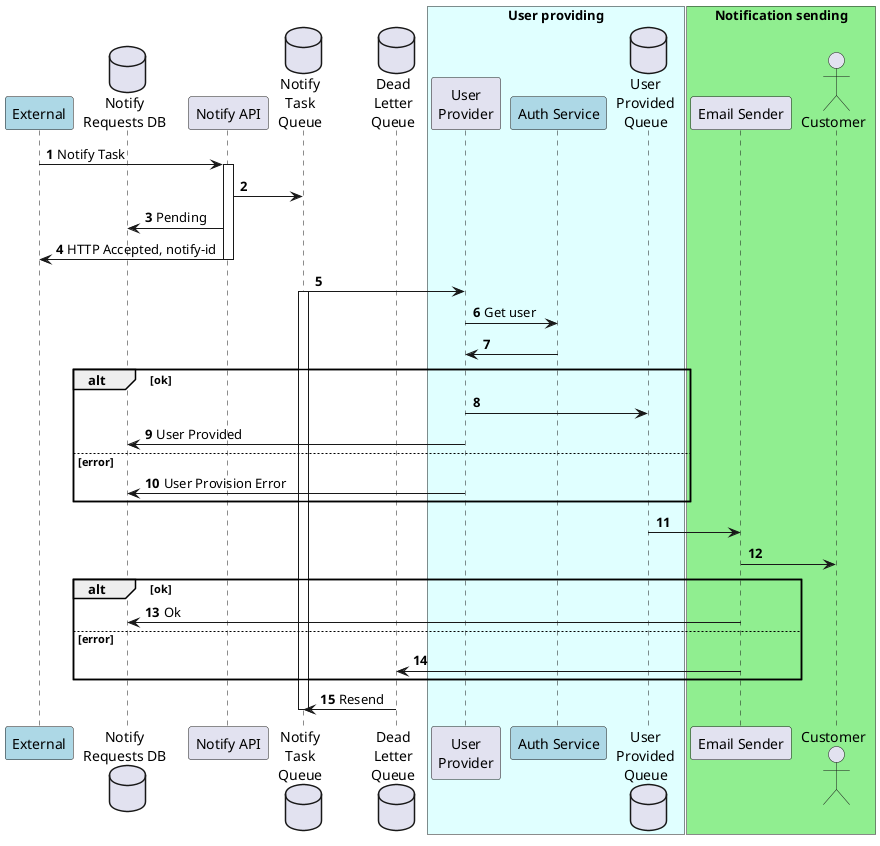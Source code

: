 @startuml notify_pipeline
skinparam WrapWidth 5
autonumber


participant external as "External" #LightBlue
database notify_requests as "Notify\nRequests DB"
participant api as "Notify API"

database notify_task_queue as "Notify\nTask\nQueue"
database dead_letter_queue as "Dead\nLetter\nQueue"

box "User providing" #LightCyan
    participant user_provider as "User\nProvider"
    participant auth_service as "Auth Service" #LightBlue
    database user_provided_queue as "User\nProvided\nQueue"
end box

box "Notification sending" #LightGreen
    participant email_sender as "Email Sender"
    actor customer as "Customer"
end box

external -> api: Notify Task
activate api
api -> notify_task_queue
api -> notify_requests: Pending
api -> external: HTTP Accepted, notify-id
deactivate api

notify_task_queue -> user_provider
activate notify_task_queue
user_provider -> auth_service: Get user
auth_service -> user_provider
alt ok
    user_provider -> user_provided_queue
    user_provider -> notify_requests: User Provided
else error
    user_provider -> notify_requests: User Provision Error
end
user_provided_queue -> email_sender

email_sender -> customer
alt ok
    email_sender -> notify_requests: Ok
else error
    email_sender -> dead_letter_queue
end

dead_letter_queue -> notify_task_queue: Resend
deactivate notify_task_queue

@enduml